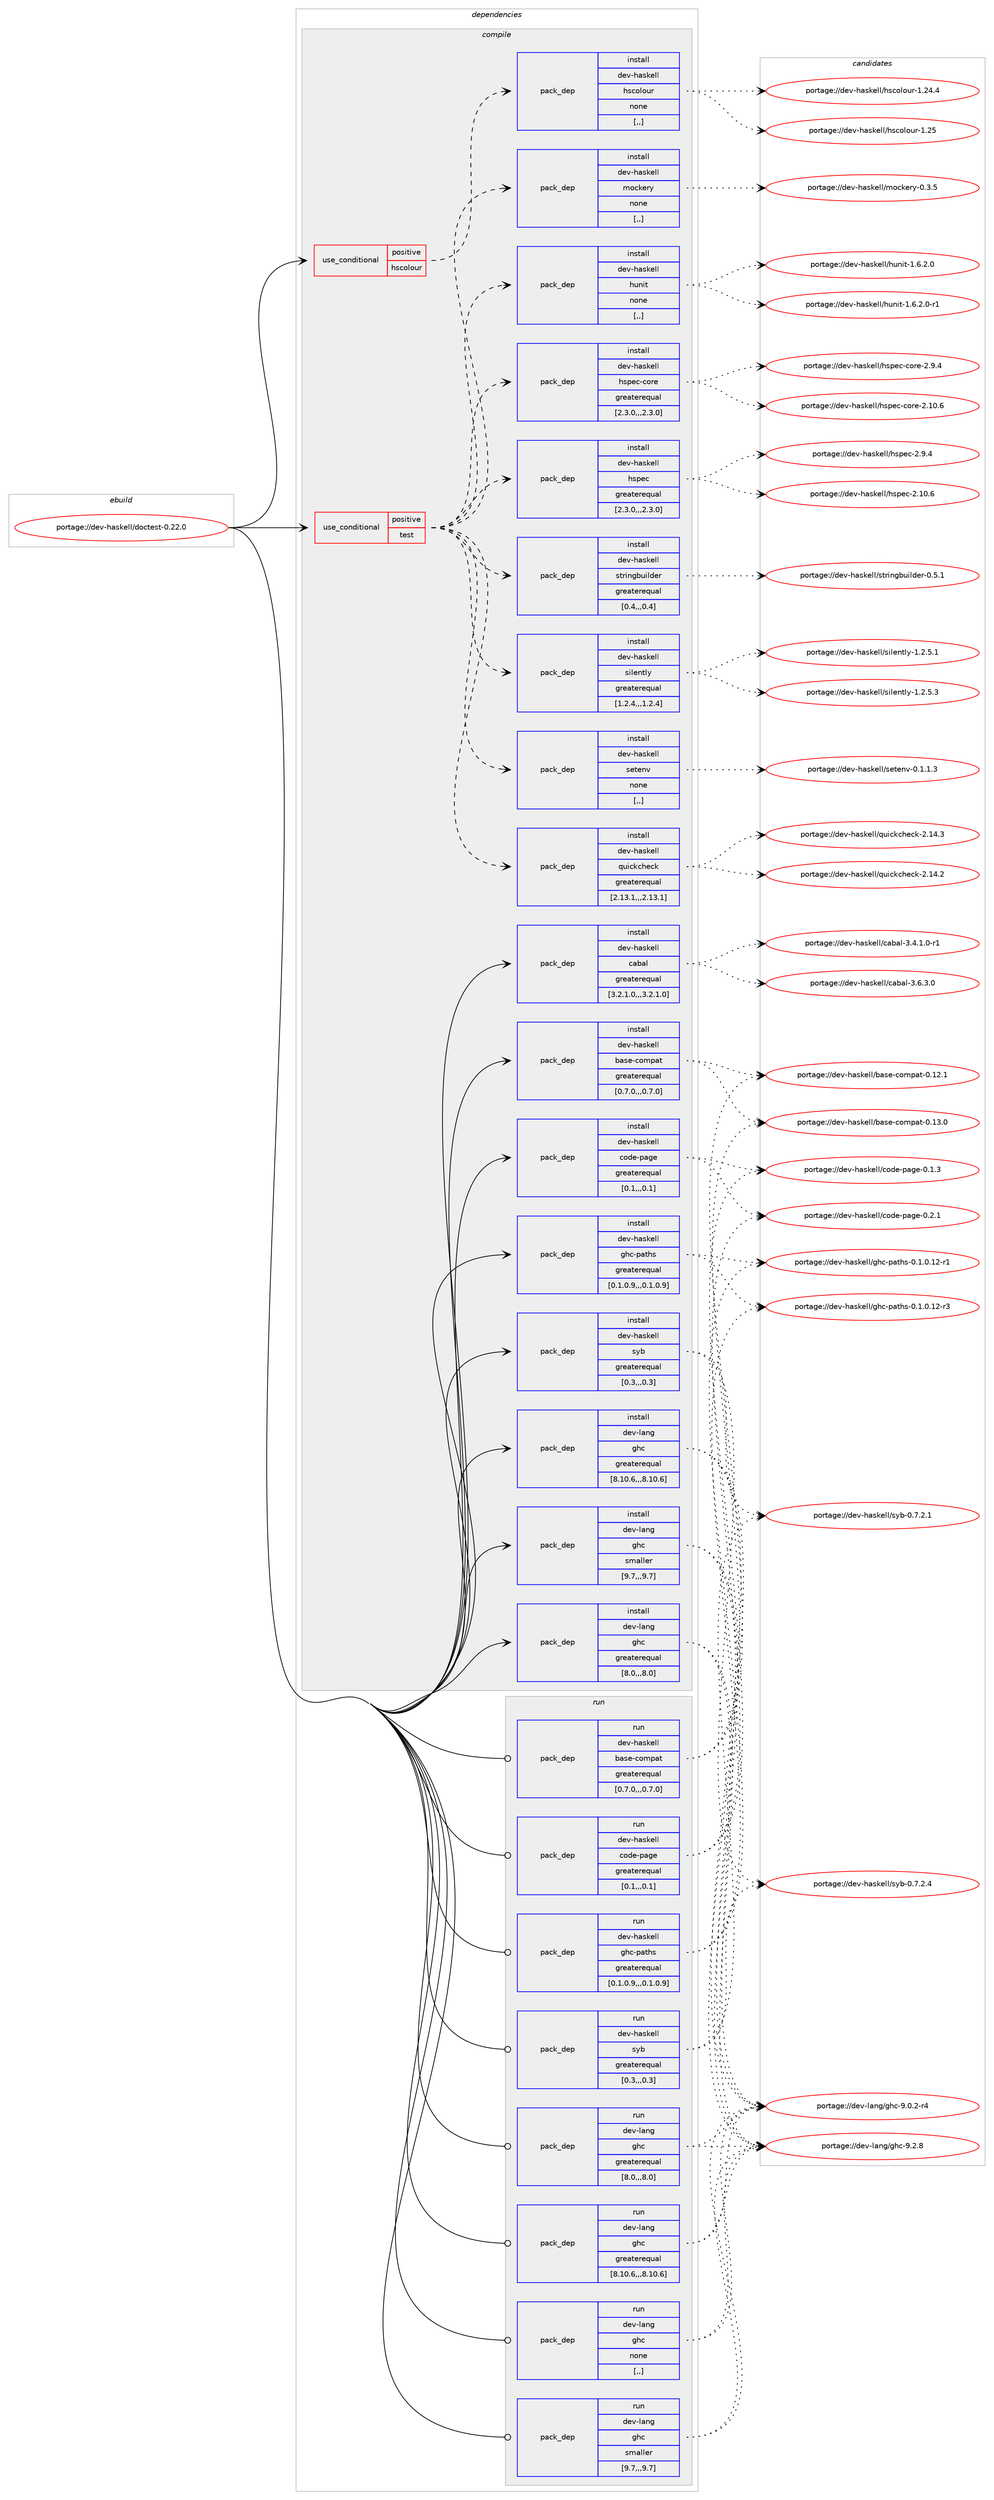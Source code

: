 digraph prolog {

# *************
# Graph options
# *************

newrank=true;
concentrate=true;
compound=true;
graph [rankdir=LR,fontname=Helvetica,fontsize=10,ranksep=1.5];#, ranksep=2.5, nodesep=0.2];
edge  [arrowhead=vee];
node  [fontname=Helvetica,fontsize=10];

# **********
# The ebuild
# **********

subgraph cluster_leftcol {
color=gray;
label=<<i>ebuild</i>>;
id [label="portage://dev-haskell/doctest-0.22.0", color=red, width=4, href="../dev-haskell/doctest-0.22.0.svg"];
}

# ****************
# The dependencies
# ****************

subgraph cluster_midcol {
color=gray;
label=<<i>dependencies</i>>;
subgraph cluster_compile {
fillcolor="#eeeeee";
style=filled;
label=<<i>compile</i>>;
subgraph cond20356 {
dependency79989 [label=<<TABLE BORDER="0" CELLBORDER="1" CELLSPACING="0" CELLPADDING="4"><TR><TD ROWSPAN="3" CELLPADDING="10">use_conditional</TD></TR><TR><TD>positive</TD></TR><TR><TD>hscolour</TD></TR></TABLE>>, shape=none, color=red];
subgraph pack58655 {
dependency79990 [label=<<TABLE BORDER="0" CELLBORDER="1" CELLSPACING="0" CELLPADDING="4" WIDTH="220"><TR><TD ROWSPAN="6" CELLPADDING="30">pack_dep</TD></TR><TR><TD WIDTH="110">install</TD></TR><TR><TD>dev-haskell</TD></TR><TR><TD>hscolour</TD></TR><TR><TD>none</TD></TR><TR><TD>[,,]</TD></TR></TABLE>>, shape=none, color=blue];
}
dependency79989:e -> dependency79990:w [weight=20,style="dashed",arrowhead="vee"];
}
id:e -> dependency79989:w [weight=20,style="solid",arrowhead="vee"];
subgraph cond20357 {
dependency79991 [label=<<TABLE BORDER="0" CELLBORDER="1" CELLSPACING="0" CELLPADDING="4"><TR><TD ROWSPAN="3" CELLPADDING="10">use_conditional</TD></TR><TR><TD>positive</TD></TR><TR><TD>test</TD></TR></TABLE>>, shape=none, color=red];
subgraph pack58656 {
dependency79992 [label=<<TABLE BORDER="0" CELLBORDER="1" CELLSPACING="0" CELLPADDING="4" WIDTH="220"><TR><TD ROWSPAN="6" CELLPADDING="30">pack_dep</TD></TR><TR><TD WIDTH="110">install</TD></TR><TR><TD>dev-haskell</TD></TR><TR><TD>hspec</TD></TR><TR><TD>greaterequal</TD></TR><TR><TD>[2.3.0,,,2.3.0]</TD></TR></TABLE>>, shape=none, color=blue];
}
dependency79991:e -> dependency79992:w [weight=20,style="dashed",arrowhead="vee"];
subgraph pack58657 {
dependency79993 [label=<<TABLE BORDER="0" CELLBORDER="1" CELLSPACING="0" CELLPADDING="4" WIDTH="220"><TR><TD ROWSPAN="6" CELLPADDING="30">pack_dep</TD></TR><TR><TD WIDTH="110">install</TD></TR><TR><TD>dev-haskell</TD></TR><TR><TD>hspec-core</TD></TR><TR><TD>greaterequal</TD></TR><TR><TD>[2.3.0,,,2.3.0]</TD></TR></TABLE>>, shape=none, color=blue];
}
dependency79991:e -> dependency79993:w [weight=20,style="dashed",arrowhead="vee"];
subgraph pack58658 {
dependency79994 [label=<<TABLE BORDER="0" CELLBORDER="1" CELLSPACING="0" CELLPADDING="4" WIDTH="220"><TR><TD ROWSPAN="6" CELLPADDING="30">pack_dep</TD></TR><TR><TD WIDTH="110">install</TD></TR><TR><TD>dev-haskell</TD></TR><TR><TD>hunit</TD></TR><TR><TD>none</TD></TR><TR><TD>[,,]</TD></TR></TABLE>>, shape=none, color=blue];
}
dependency79991:e -> dependency79994:w [weight=20,style="dashed",arrowhead="vee"];
subgraph pack58659 {
dependency79995 [label=<<TABLE BORDER="0" CELLBORDER="1" CELLSPACING="0" CELLPADDING="4" WIDTH="220"><TR><TD ROWSPAN="6" CELLPADDING="30">pack_dep</TD></TR><TR><TD WIDTH="110">install</TD></TR><TR><TD>dev-haskell</TD></TR><TR><TD>mockery</TD></TR><TR><TD>none</TD></TR><TR><TD>[,,]</TD></TR></TABLE>>, shape=none, color=blue];
}
dependency79991:e -> dependency79995:w [weight=20,style="dashed",arrowhead="vee"];
subgraph pack58660 {
dependency79996 [label=<<TABLE BORDER="0" CELLBORDER="1" CELLSPACING="0" CELLPADDING="4" WIDTH="220"><TR><TD ROWSPAN="6" CELLPADDING="30">pack_dep</TD></TR><TR><TD WIDTH="110">install</TD></TR><TR><TD>dev-haskell</TD></TR><TR><TD>quickcheck</TD></TR><TR><TD>greaterequal</TD></TR><TR><TD>[2.13.1,,,2.13.1]</TD></TR></TABLE>>, shape=none, color=blue];
}
dependency79991:e -> dependency79996:w [weight=20,style="dashed",arrowhead="vee"];
subgraph pack58661 {
dependency79997 [label=<<TABLE BORDER="0" CELLBORDER="1" CELLSPACING="0" CELLPADDING="4" WIDTH="220"><TR><TD ROWSPAN="6" CELLPADDING="30">pack_dep</TD></TR><TR><TD WIDTH="110">install</TD></TR><TR><TD>dev-haskell</TD></TR><TR><TD>setenv</TD></TR><TR><TD>none</TD></TR><TR><TD>[,,]</TD></TR></TABLE>>, shape=none, color=blue];
}
dependency79991:e -> dependency79997:w [weight=20,style="dashed",arrowhead="vee"];
subgraph pack58662 {
dependency79998 [label=<<TABLE BORDER="0" CELLBORDER="1" CELLSPACING="0" CELLPADDING="4" WIDTH="220"><TR><TD ROWSPAN="6" CELLPADDING="30">pack_dep</TD></TR><TR><TD WIDTH="110">install</TD></TR><TR><TD>dev-haskell</TD></TR><TR><TD>silently</TD></TR><TR><TD>greaterequal</TD></TR><TR><TD>[1.2.4,,,1.2.4]</TD></TR></TABLE>>, shape=none, color=blue];
}
dependency79991:e -> dependency79998:w [weight=20,style="dashed",arrowhead="vee"];
subgraph pack58663 {
dependency79999 [label=<<TABLE BORDER="0" CELLBORDER="1" CELLSPACING="0" CELLPADDING="4" WIDTH="220"><TR><TD ROWSPAN="6" CELLPADDING="30">pack_dep</TD></TR><TR><TD WIDTH="110">install</TD></TR><TR><TD>dev-haskell</TD></TR><TR><TD>stringbuilder</TD></TR><TR><TD>greaterequal</TD></TR><TR><TD>[0.4,,,0.4]</TD></TR></TABLE>>, shape=none, color=blue];
}
dependency79991:e -> dependency79999:w [weight=20,style="dashed",arrowhead="vee"];
}
id:e -> dependency79991:w [weight=20,style="solid",arrowhead="vee"];
subgraph pack58664 {
dependency80000 [label=<<TABLE BORDER="0" CELLBORDER="1" CELLSPACING="0" CELLPADDING="4" WIDTH="220"><TR><TD ROWSPAN="6" CELLPADDING="30">pack_dep</TD></TR><TR><TD WIDTH="110">install</TD></TR><TR><TD>dev-haskell</TD></TR><TR><TD>base-compat</TD></TR><TR><TD>greaterequal</TD></TR><TR><TD>[0.7.0,,,0.7.0]</TD></TR></TABLE>>, shape=none, color=blue];
}
id:e -> dependency80000:w [weight=20,style="solid",arrowhead="vee"];
subgraph pack58665 {
dependency80001 [label=<<TABLE BORDER="0" CELLBORDER="1" CELLSPACING="0" CELLPADDING="4" WIDTH="220"><TR><TD ROWSPAN="6" CELLPADDING="30">pack_dep</TD></TR><TR><TD WIDTH="110">install</TD></TR><TR><TD>dev-haskell</TD></TR><TR><TD>cabal</TD></TR><TR><TD>greaterequal</TD></TR><TR><TD>[3.2.1.0,,,3.2.1.0]</TD></TR></TABLE>>, shape=none, color=blue];
}
id:e -> dependency80001:w [weight=20,style="solid",arrowhead="vee"];
subgraph pack58666 {
dependency80002 [label=<<TABLE BORDER="0" CELLBORDER="1" CELLSPACING="0" CELLPADDING="4" WIDTH="220"><TR><TD ROWSPAN="6" CELLPADDING="30">pack_dep</TD></TR><TR><TD WIDTH="110">install</TD></TR><TR><TD>dev-haskell</TD></TR><TR><TD>code-page</TD></TR><TR><TD>greaterequal</TD></TR><TR><TD>[0.1,,,0.1]</TD></TR></TABLE>>, shape=none, color=blue];
}
id:e -> dependency80002:w [weight=20,style="solid",arrowhead="vee"];
subgraph pack58667 {
dependency80003 [label=<<TABLE BORDER="0" CELLBORDER="1" CELLSPACING="0" CELLPADDING="4" WIDTH="220"><TR><TD ROWSPAN="6" CELLPADDING="30">pack_dep</TD></TR><TR><TD WIDTH="110">install</TD></TR><TR><TD>dev-haskell</TD></TR><TR><TD>ghc-paths</TD></TR><TR><TD>greaterequal</TD></TR><TR><TD>[0.1.0.9,,,0.1.0.9]</TD></TR></TABLE>>, shape=none, color=blue];
}
id:e -> dependency80003:w [weight=20,style="solid",arrowhead="vee"];
subgraph pack58668 {
dependency80004 [label=<<TABLE BORDER="0" CELLBORDER="1" CELLSPACING="0" CELLPADDING="4" WIDTH="220"><TR><TD ROWSPAN="6" CELLPADDING="30">pack_dep</TD></TR><TR><TD WIDTH="110">install</TD></TR><TR><TD>dev-haskell</TD></TR><TR><TD>syb</TD></TR><TR><TD>greaterequal</TD></TR><TR><TD>[0.3,,,0.3]</TD></TR></TABLE>>, shape=none, color=blue];
}
id:e -> dependency80004:w [weight=20,style="solid",arrowhead="vee"];
subgraph pack58669 {
dependency80005 [label=<<TABLE BORDER="0" CELLBORDER="1" CELLSPACING="0" CELLPADDING="4" WIDTH="220"><TR><TD ROWSPAN="6" CELLPADDING="30">pack_dep</TD></TR><TR><TD WIDTH="110">install</TD></TR><TR><TD>dev-lang</TD></TR><TR><TD>ghc</TD></TR><TR><TD>greaterequal</TD></TR><TR><TD>[8.0,,,8.0]</TD></TR></TABLE>>, shape=none, color=blue];
}
id:e -> dependency80005:w [weight=20,style="solid",arrowhead="vee"];
subgraph pack58670 {
dependency80006 [label=<<TABLE BORDER="0" CELLBORDER="1" CELLSPACING="0" CELLPADDING="4" WIDTH="220"><TR><TD ROWSPAN="6" CELLPADDING="30">pack_dep</TD></TR><TR><TD WIDTH="110">install</TD></TR><TR><TD>dev-lang</TD></TR><TR><TD>ghc</TD></TR><TR><TD>greaterequal</TD></TR><TR><TD>[8.10.6,,,8.10.6]</TD></TR></TABLE>>, shape=none, color=blue];
}
id:e -> dependency80006:w [weight=20,style="solid",arrowhead="vee"];
subgraph pack58671 {
dependency80007 [label=<<TABLE BORDER="0" CELLBORDER="1" CELLSPACING="0" CELLPADDING="4" WIDTH="220"><TR><TD ROWSPAN="6" CELLPADDING="30">pack_dep</TD></TR><TR><TD WIDTH="110">install</TD></TR><TR><TD>dev-lang</TD></TR><TR><TD>ghc</TD></TR><TR><TD>smaller</TD></TR><TR><TD>[9.7,,,9.7]</TD></TR></TABLE>>, shape=none, color=blue];
}
id:e -> dependency80007:w [weight=20,style="solid",arrowhead="vee"];
}
subgraph cluster_compileandrun {
fillcolor="#eeeeee";
style=filled;
label=<<i>compile and run</i>>;
}
subgraph cluster_run {
fillcolor="#eeeeee";
style=filled;
label=<<i>run</i>>;
subgraph pack58672 {
dependency80008 [label=<<TABLE BORDER="0" CELLBORDER="1" CELLSPACING="0" CELLPADDING="4" WIDTH="220"><TR><TD ROWSPAN="6" CELLPADDING="30">pack_dep</TD></TR><TR><TD WIDTH="110">run</TD></TR><TR><TD>dev-haskell</TD></TR><TR><TD>base-compat</TD></TR><TR><TD>greaterequal</TD></TR><TR><TD>[0.7.0,,,0.7.0]</TD></TR></TABLE>>, shape=none, color=blue];
}
id:e -> dependency80008:w [weight=20,style="solid",arrowhead="odot"];
subgraph pack58673 {
dependency80009 [label=<<TABLE BORDER="0" CELLBORDER="1" CELLSPACING="0" CELLPADDING="4" WIDTH="220"><TR><TD ROWSPAN="6" CELLPADDING="30">pack_dep</TD></TR><TR><TD WIDTH="110">run</TD></TR><TR><TD>dev-haskell</TD></TR><TR><TD>code-page</TD></TR><TR><TD>greaterequal</TD></TR><TR><TD>[0.1,,,0.1]</TD></TR></TABLE>>, shape=none, color=blue];
}
id:e -> dependency80009:w [weight=20,style="solid",arrowhead="odot"];
subgraph pack58674 {
dependency80010 [label=<<TABLE BORDER="0" CELLBORDER="1" CELLSPACING="0" CELLPADDING="4" WIDTH="220"><TR><TD ROWSPAN="6" CELLPADDING="30">pack_dep</TD></TR><TR><TD WIDTH="110">run</TD></TR><TR><TD>dev-haskell</TD></TR><TR><TD>ghc-paths</TD></TR><TR><TD>greaterequal</TD></TR><TR><TD>[0.1.0.9,,,0.1.0.9]</TD></TR></TABLE>>, shape=none, color=blue];
}
id:e -> dependency80010:w [weight=20,style="solid",arrowhead="odot"];
subgraph pack58675 {
dependency80011 [label=<<TABLE BORDER="0" CELLBORDER="1" CELLSPACING="0" CELLPADDING="4" WIDTH="220"><TR><TD ROWSPAN="6" CELLPADDING="30">pack_dep</TD></TR><TR><TD WIDTH="110">run</TD></TR><TR><TD>dev-haskell</TD></TR><TR><TD>syb</TD></TR><TR><TD>greaterequal</TD></TR><TR><TD>[0.3,,,0.3]</TD></TR></TABLE>>, shape=none, color=blue];
}
id:e -> dependency80011:w [weight=20,style="solid",arrowhead="odot"];
subgraph pack58676 {
dependency80012 [label=<<TABLE BORDER="0" CELLBORDER="1" CELLSPACING="0" CELLPADDING="4" WIDTH="220"><TR><TD ROWSPAN="6" CELLPADDING="30">pack_dep</TD></TR><TR><TD WIDTH="110">run</TD></TR><TR><TD>dev-lang</TD></TR><TR><TD>ghc</TD></TR><TR><TD>greaterequal</TD></TR><TR><TD>[8.0,,,8.0]</TD></TR></TABLE>>, shape=none, color=blue];
}
id:e -> dependency80012:w [weight=20,style="solid",arrowhead="odot"];
subgraph pack58677 {
dependency80013 [label=<<TABLE BORDER="0" CELLBORDER="1" CELLSPACING="0" CELLPADDING="4" WIDTH="220"><TR><TD ROWSPAN="6" CELLPADDING="30">pack_dep</TD></TR><TR><TD WIDTH="110">run</TD></TR><TR><TD>dev-lang</TD></TR><TR><TD>ghc</TD></TR><TR><TD>greaterequal</TD></TR><TR><TD>[8.10.6,,,8.10.6]</TD></TR></TABLE>>, shape=none, color=blue];
}
id:e -> dependency80013:w [weight=20,style="solid",arrowhead="odot"];
subgraph pack58678 {
dependency80014 [label=<<TABLE BORDER="0" CELLBORDER="1" CELLSPACING="0" CELLPADDING="4" WIDTH="220"><TR><TD ROWSPAN="6" CELLPADDING="30">pack_dep</TD></TR><TR><TD WIDTH="110">run</TD></TR><TR><TD>dev-lang</TD></TR><TR><TD>ghc</TD></TR><TR><TD>none</TD></TR><TR><TD>[,,]</TD></TR></TABLE>>, shape=none, color=blue];
}
id:e -> dependency80014:w [weight=20,style="solid",arrowhead="odot"];
subgraph pack58679 {
dependency80015 [label=<<TABLE BORDER="0" CELLBORDER="1" CELLSPACING="0" CELLPADDING="4" WIDTH="220"><TR><TD ROWSPAN="6" CELLPADDING="30">pack_dep</TD></TR><TR><TD WIDTH="110">run</TD></TR><TR><TD>dev-lang</TD></TR><TR><TD>ghc</TD></TR><TR><TD>smaller</TD></TR><TR><TD>[9.7,,,9.7]</TD></TR></TABLE>>, shape=none, color=blue];
}
id:e -> dependency80015:w [weight=20,style="solid",arrowhead="odot"];
}
}

# **************
# The candidates
# **************

subgraph cluster_choices {
rank=same;
color=gray;
label=<<i>candidates</i>>;

subgraph choice58655 {
color=black;
nodesep=1;
choice100101118451049711510710110810847104115991111081111171144549465053 [label="portage://dev-haskell/hscolour-1.25", color=red, width=4,href="../dev-haskell/hscolour-1.25.svg"];
choice1001011184510497115107101108108471041159911110811111711445494650524652 [label="portage://dev-haskell/hscolour-1.24.4", color=red, width=4,href="../dev-haskell/hscolour-1.24.4.svg"];
dependency79990:e -> choice100101118451049711510710110810847104115991111081111171144549465053:w [style=dotted,weight="100"];
dependency79990:e -> choice1001011184510497115107101108108471041159911110811111711445494650524652:w [style=dotted,weight="100"];
}
subgraph choice58656 {
color=black;
nodesep=1;
choice1001011184510497115107101108108471041151121019945504649484654 [label="portage://dev-haskell/hspec-2.10.6", color=red, width=4,href="../dev-haskell/hspec-2.10.6.svg"];
choice10010111845104971151071011081084710411511210199455046574652 [label="portage://dev-haskell/hspec-2.9.4", color=red, width=4,href="../dev-haskell/hspec-2.9.4.svg"];
dependency79992:e -> choice1001011184510497115107101108108471041151121019945504649484654:w [style=dotted,weight="100"];
dependency79992:e -> choice10010111845104971151071011081084710411511210199455046574652:w [style=dotted,weight="100"];
}
subgraph choice58657 {
color=black;
nodesep=1;
choice10010111845104971151071011081084710411511210199459911111410145504649484654 [label="portage://dev-haskell/hspec-core-2.10.6", color=red, width=4,href="../dev-haskell/hspec-core-2.10.6.svg"];
choice100101118451049711510710110810847104115112101994599111114101455046574652 [label="portage://dev-haskell/hspec-core-2.9.4", color=red, width=4,href="../dev-haskell/hspec-core-2.9.4.svg"];
dependency79993:e -> choice10010111845104971151071011081084710411511210199459911111410145504649484654:w [style=dotted,weight="100"];
dependency79993:e -> choice100101118451049711510710110810847104115112101994599111114101455046574652:w [style=dotted,weight="100"];
}
subgraph choice58658 {
color=black;
nodesep=1;
choice10010111845104971151071011081084710411711010511645494654465046484511449 [label="portage://dev-haskell/hunit-1.6.2.0-r1", color=red, width=4,href="../dev-haskell/hunit-1.6.2.0-r1.svg"];
choice1001011184510497115107101108108471041171101051164549465446504648 [label="portage://dev-haskell/hunit-1.6.2.0", color=red, width=4,href="../dev-haskell/hunit-1.6.2.0.svg"];
dependency79994:e -> choice10010111845104971151071011081084710411711010511645494654465046484511449:w [style=dotted,weight="100"];
dependency79994:e -> choice1001011184510497115107101108108471041171101051164549465446504648:w [style=dotted,weight="100"];
}
subgraph choice58659 {
color=black;
nodesep=1;
choice10010111845104971151071011081084710911199107101114121454846514653 [label="portage://dev-haskell/mockery-0.3.5", color=red, width=4,href="../dev-haskell/mockery-0.3.5.svg"];
dependency79995:e -> choice10010111845104971151071011081084710911199107101114121454846514653:w [style=dotted,weight="100"];
}
subgraph choice58660 {
color=black;
nodesep=1;
choice10010111845104971151071011081084711311710599107991041019910745504649524651 [label="portage://dev-haskell/quickcheck-2.14.3", color=red, width=4,href="../dev-haskell/quickcheck-2.14.3.svg"];
choice10010111845104971151071011081084711311710599107991041019910745504649524650 [label="portage://dev-haskell/quickcheck-2.14.2", color=red, width=4,href="../dev-haskell/quickcheck-2.14.2.svg"];
dependency79996:e -> choice10010111845104971151071011081084711311710599107991041019910745504649524651:w [style=dotted,weight="100"];
dependency79996:e -> choice10010111845104971151071011081084711311710599107991041019910745504649524650:w [style=dotted,weight="100"];
}
subgraph choice58661 {
color=black;
nodesep=1;
choice1001011184510497115107101108108471151011161011101184548464946494651 [label="portage://dev-haskell/setenv-0.1.1.3", color=red, width=4,href="../dev-haskell/setenv-0.1.1.3.svg"];
dependency79997:e -> choice1001011184510497115107101108108471151011161011101184548464946494651:w [style=dotted,weight="100"];
}
subgraph choice58662 {
color=black;
nodesep=1;
choice1001011184510497115107101108108471151051081011101161081214549465046534651 [label="portage://dev-haskell/silently-1.2.5.3", color=red, width=4,href="../dev-haskell/silently-1.2.5.3.svg"];
choice1001011184510497115107101108108471151051081011101161081214549465046534649 [label="portage://dev-haskell/silently-1.2.5.1", color=red, width=4,href="../dev-haskell/silently-1.2.5.1.svg"];
dependency79998:e -> choice1001011184510497115107101108108471151051081011101161081214549465046534651:w [style=dotted,weight="100"];
dependency79998:e -> choice1001011184510497115107101108108471151051081011101161081214549465046534649:w [style=dotted,weight="100"];
}
subgraph choice58663 {
color=black;
nodesep=1;
choice10010111845104971151071011081084711511611410511010398117105108100101114454846534649 [label="portage://dev-haskell/stringbuilder-0.5.1", color=red, width=4,href="../dev-haskell/stringbuilder-0.5.1.svg"];
dependency79999:e -> choice10010111845104971151071011081084711511611410511010398117105108100101114454846534649:w [style=dotted,weight="100"];
}
subgraph choice58664 {
color=black;
nodesep=1;
choice100101118451049711510710110810847989711510145991111091129711645484649514648 [label="portage://dev-haskell/base-compat-0.13.0", color=red, width=4,href="../dev-haskell/base-compat-0.13.0.svg"];
choice100101118451049711510710110810847989711510145991111091129711645484649504649 [label="portage://dev-haskell/base-compat-0.12.1", color=red, width=4,href="../dev-haskell/base-compat-0.12.1.svg"];
dependency80000:e -> choice100101118451049711510710110810847989711510145991111091129711645484649514648:w [style=dotted,weight="100"];
dependency80000:e -> choice100101118451049711510710110810847989711510145991111091129711645484649504649:w [style=dotted,weight="100"];
}
subgraph choice58665 {
color=black;
nodesep=1;
choice100101118451049711510710110810847999798971084551465446514648 [label="portage://dev-haskell/cabal-3.6.3.0", color=red, width=4,href="../dev-haskell/cabal-3.6.3.0.svg"];
choice1001011184510497115107101108108479997989710845514652464946484511449 [label="portage://dev-haskell/cabal-3.4.1.0-r1", color=red, width=4,href="../dev-haskell/cabal-3.4.1.0-r1.svg"];
dependency80001:e -> choice100101118451049711510710110810847999798971084551465446514648:w [style=dotted,weight="100"];
dependency80001:e -> choice1001011184510497115107101108108479997989710845514652464946484511449:w [style=dotted,weight="100"];
}
subgraph choice58666 {
color=black;
nodesep=1;
choice100101118451049711510710110810847991111001014511297103101454846504649 [label="portage://dev-haskell/code-page-0.2.1", color=red, width=4,href="../dev-haskell/code-page-0.2.1.svg"];
choice100101118451049711510710110810847991111001014511297103101454846494651 [label="portage://dev-haskell/code-page-0.1.3", color=red, width=4,href="../dev-haskell/code-page-0.1.3.svg"];
dependency80002:e -> choice100101118451049711510710110810847991111001014511297103101454846504649:w [style=dotted,weight="100"];
dependency80002:e -> choice100101118451049711510710110810847991111001014511297103101454846494651:w [style=dotted,weight="100"];
}
subgraph choice58667 {
color=black;
nodesep=1;
choice1001011184510497115107101108108471031049945112971161041154548464946484649504511451 [label="portage://dev-haskell/ghc-paths-0.1.0.12-r3", color=red, width=4,href="../dev-haskell/ghc-paths-0.1.0.12-r3.svg"];
choice1001011184510497115107101108108471031049945112971161041154548464946484649504511449 [label="portage://dev-haskell/ghc-paths-0.1.0.12-r1", color=red, width=4,href="../dev-haskell/ghc-paths-0.1.0.12-r1.svg"];
dependency80003:e -> choice1001011184510497115107101108108471031049945112971161041154548464946484649504511451:w [style=dotted,weight="100"];
dependency80003:e -> choice1001011184510497115107101108108471031049945112971161041154548464946484649504511449:w [style=dotted,weight="100"];
}
subgraph choice58668 {
color=black;
nodesep=1;
choice100101118451049711510710110810847115121984548465546504652 [label="portage://dev-haskell/syb-0.7.2.4", color=red, width=4,href="../dev-haskell/syb-0.7.2.4.svg"];
choice100101118451049711510710110810847115121984548465546504649 [label="portage://dev-haskell/syb-0.7.2.1", color=red, width=4,href="../dev-haskell/syb-0.7.2.1.svg"];
dependency80004:e -> choice100101118451049711510710110810847115121984548465546504652:w [style=dotted,weight="100"];
dependency80004:e -> choice100101118451049711510710110810847115121984548465546504649:w [style=dotted,weight="100"];
}
subgraph choice58669 {
color=black;
nodesep=1;
choice10010111845108971101034710310499455746504656 [label="portage://dev-lang/ghc-9.2.8", color=red, width=4,href="../dev-lang/ghc-9.2.8.svg"];
choice100101118451089711010347103104994557464846504511452 [label="portage://dev-lang/ghc-9.0.2-r4", color=red, width=4,href="../dev-lang/ghc-9.0.2-r4.svg"];
dependency80005:e -> choice10010111845108971101034710310499455746504656:w [style=dotted,weight="100"];
dependency80005:e -> choice100101118451089711010347103104994557464846504511452:w [style=dotted,weight="100"];
}
subgraph choice58670 {
color=black;
nodesep=1;
choice10010111845108971101034710310499455746504656 [label="portage://dev-lang/ghc-9.2.8", color=red, width=4,href="../dev-lang/ghc-9.2.8.svg"];
choice100101118451089711010347103104994557464846504511452 [label="portage://dev-lang/ghc-9.0.2-r4", color=red, width=4,href="../dev-lang/ghc-9.0.2-r4.svg"];
dependency80006:e -> choice10010111845108971101034710310499455746504656:w [style=dotted,weight="100"];
dependency80006:e -> choice100101118451089711010347103104994557464846504511452:w [style=dotted,weight="100"];
}
subgraph choice58671 {
color=black;
nodesep=1;
choice10010111845108971101034710310499455746504656 [label="portage://dev-lang/ghc-9.2.8", color=red, width=4,href="../dev-lang/ghc-9.2.8.svg"];
choice100101118451089711010347103104994557464846504511452 [label="portage://dev-lang/ghc-9.0.2-r4", color=red, width=4,href="../dev-lang/ghc-9.0.2-r4.svg"];
dependency80007:e -> choice10010111845108971101034710310499455746504656:w [style=dotted,weight="100"];
dependency80007:e -> choice100101118451089711010347103104994557464846504511452:w [style=dotted,weight="100"];
}
subgraph choice58672 {
color=black;
nodesep=1;
choice100101118451049711510710110810847989711510145991111091129711645484649514648 [label="portage://dev-haskell/base-compat-0.13.0", color=red, width=4,href="../dev-haskell/base-compat-0.13.0.svg"];
choice100101118451049711510710110810847989711510145991111091129711645484649504649 [label="portage://dev-haskell/base-compat-0.12.1", color=red, width=4,href="../dev-haskell/base-compat-0.12.1.svg"];
dependency80008:e -> choice100101118451049711510710110810847989711510145991111091129711645484649514648:w [style=dotted,weight="100"];
dependency80008:e -> choice100101118451049711510710110810847989711510145991111091129711645484649504649:w [style=dotted,weight="100"];
}
subgraph choice58673 {
color=black;
nodesep=1;
choice100101118451049711510710110810847991111001014511297103101454846504649 [label="portage://dev-haskell/code-page-0.2.1", color=red, width=4,href="../dev-haskell/code-page-0.2.1.svg"];
choice100101118451049711510710110810847991111001014511297103101454846494651 [label="portage://dev-haskell/code-page-0.1.3", color=red, width=4,href="../dev-haskell/code-page-0.1.3.svg"];
dependency80009:e -> choice100101118451049711510710110810847991111001014511297103101454846504649:w [style=dotted,weight="100"];
dependency80009:e -> choice100101118451049711510710110810847991111001014511297103101454846494651:w [style=dotted,weight="100"];
}
subgraph choice58674 {
color=black;
nodesep=1;
choice1001011184510497115107101108108471031049945112971161041154548464946484649504511451 [label="portage://dev-haskell/ghc-paths-0.1.0.12-r3", color=red, width=4,href="../dev-haskell/ghc-paths-0.1.0.12-r3.svg"];
choice1001011184510497115107101108108471031049945112971161041154548464946484649504511449 [label="portage://dev-haskell/ghc-paths-0.1.0.12-r1", color=red, width=4,href="../dev-haskell/ghc-paths-0.1.0.12-r1.svg"];
dependency80010:e -> choice1001011184510497115107101108108471031049945112971161041154548464946484649504511451:w [style=dotted,weight="100"];
dependency80010:e -> choice1001011184510497115107101108108471031049945112971161041154548464946484649504511449:w [style=dotted,weight="100"];
}
subgraph choice58675 {
color=black;
nodesep=1;
choice100101118451049711510710110810847115121984548465546504652 [label="portage://dev-haskell/syb-0.7.2.4", color=red, width=4,href="../dev-haskell/syb-0.7.2.4.svg"];
choice100101118451049711510710110810847115121984548465546504649 [label="portage://dev-haskell/syb-0.7.2.1", color=red, width=4,href="../dev-haskell/syb-0.7.2.1.svg"];
dependency80011:e -> choice100101118451049711510710110810847115121984548465546504652:w [style=dotted,weight="100"];
dependency80011:e -> choice100101118451049711510710110810847115121984548465546504649:w [style=dotted,weight="100"];
}
subgraph choice58676 {
color=black;
nodesep=1;
choice10010111845108971101034710310499455746504656 [label="portage://dev-lang/ghc-9.2.8", color=red, width=4,href="../dev-lang/ghc-9.2.8.svg"];
choice100101118451089711010347103104994557464846504511452 [label="portage://dev-lang/ghc-9.0.2-r4", color=red, width=4,href="../dev-lang/ghc-9.0.2-r4.svg"];
dependency80012:e -> choice10010111845108971101034710310499455746504656:w [style=dotted,weight="100"];
dependency80012:e -> choice100101118451089711010347103104994557464846504511452:w [style=dotted,weight="100"];
}
subgraph choice58677 {
color=black;
nodesep=1;
choice10010111845108971101034710310499455746504656 [label="portage://dev-lang/ghc-9.2.8", color=red, width=4,href="../dev-lang/ghc-9.2.8.svg"];
choice100101118451089711010347103104994557464846504511452 [label="portage://dev-lang/ghc-9.0.2-r4", color=red, width=4,href="../dev-lang/ghc-9.0.2-r4.svg"];
dependency80013:e -> choice10010111845108971101034710310499455746504656:w [style=dotted,weight="100"];
dependency80013:e -> choice100101118451089711010347103104994557464846504511452:w [style=dotted,weight="100"];
}
subgraph choice58678 {
color=black;
nodesep=1;
choice10010111845108971101034710310499455746504656 [label="portage://dev-lang/ghc-9.2.8", color=red, width=4,href="../dev-lang/ghc-9.2.8.svg"];
choice100101118451089711010347103104994557464846504511452 [label="portage://dev-lang/ghc-9.0.2-r4", color=red, width=4,href="../dev-lang/ghc-9.0.2-r4.svg"];
dependency80014:e -> choice10010111845108971101034710310499455746504656:w [style=dotted,weight="100"];
dependency80014:e -> choice100101118451089711010347103104994557464846504511452:w [style=dotted,weight="100"];
}
subgraph choice58679 {
color=black;
nodesep=1;
choice10010111845108971101034710310499455746504656 [label="portage://dev-lang/ghc-9.2.8", color=red, width=4,href="../dev-lang/ghc-9.2.8.svg"];
choice100101118451089711010347103104994557464846504511452 [label="portage://dev-lang/ghc-9.0.2-r4", color=red, width=4,href="../dev-lang/ghc-9.0.2-r4.svg"];
dependency80015:e -> choice10010111845108971101034710310499455746504656:w [style=dotted,weight="100"];
dependency80015:e -> choice100101118451089711010347103104994557464846504511452:w [style=dotted,weight="100"];
}
}

}
